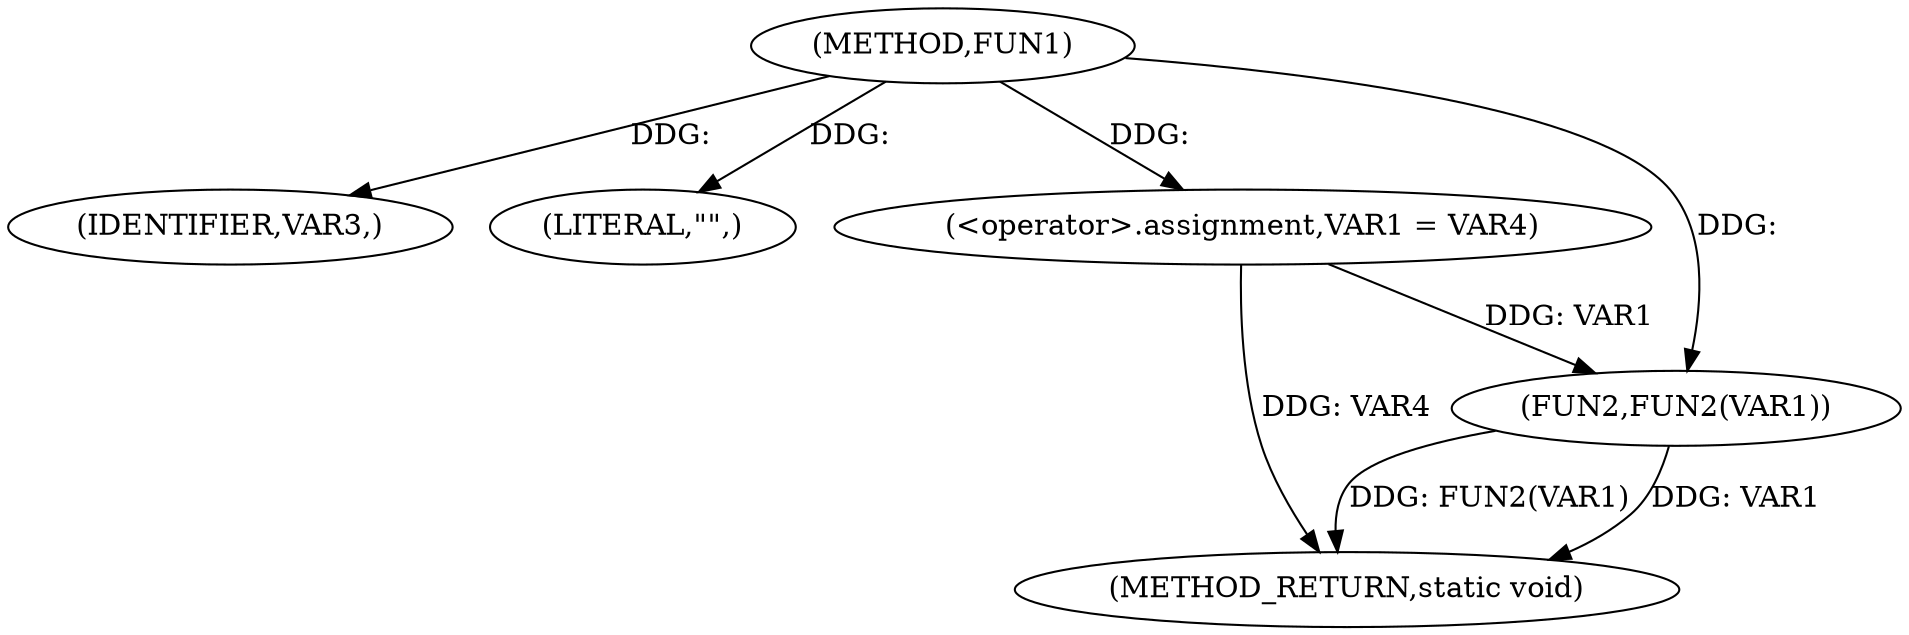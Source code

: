 digraph FUN1 {  
"1000100" [label = "(METHOD,FUN1)" ]
"1000110" [label = "(METHOD_RETURN,static void)" ]
"1000103" [label = "(IDENTIFIER,VAR3,)" ]
"1000104" [label = "(LITERAL,\"\",)" ]
"1000105" [label = "(<operator>.assignment,VAR1 = VAR4)" ]
"1000108" [label = "(FUN2,FUN2(VAR1))" ]
  "1000108" -> "1000110"  [ label = "DDG: FUN2(VAR1)"] 
  "1000108" -> "1000110"  [ label = "DDG: VAR1"] 
  "1000105" -> "1000110"  [ label = "DDG: VAR4"] 
  "1000100" -> "1000103"  [ label = "DDG: "] 
  "1000100" -> "1000104"  [ label = "DDG: "] 
  "1000100" -> "1000105"  [ label = "DDG: "] 
  "1000105" -> "1000108"  [ label = "DDG: VAR1"] 
  "1000100" -> "1000108"  [ label = "DDG: "] 
}
